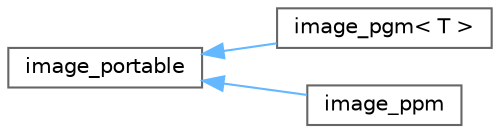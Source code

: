 digraph "Graphical Class Hierarchy"
{
 // LATEX_PDF_SIZE
  bgcolor="transparent";
  edge [fontname=Helvetica,fontsize=10,labelfontname=Helvetica,labelfontsize=10];
  node [fontname=Helvetica,fontsize=10,shape=box,height=0.2,width=0.4];
  rankdir="LR";
  Node0 [id="Node000000",label="image_portable",height=0.2,width=0.4,color="grey40", fillcolor="white", style="filled",URL="$classimage__portable.html",tooltip=" "];
  Node0 -> Node1 [id="edge1_Node000000_Node000001",dir="back",color="steelblue1",style="solid",tooltip=" "];
  Node1 [id="Node000001",label="image_pgm\< T \>",height=0.2,width=0.4,color="grey40", fillcolor="white", style="filled",URL="$classimage__pgm.html",tooltip=" "];
  Node0 -> Node2 [id="edge2_Node000000_Node000002",dir="back",color="steelblue1",style="solid",tooltip=" "];
  Node2 [id="Node000002",label="image_ppm",height=0.2,width=0.4,color="grey40", fillcolor="white", style="filled",URL="$classimage__ppm.html",tooltip=" "];
}
